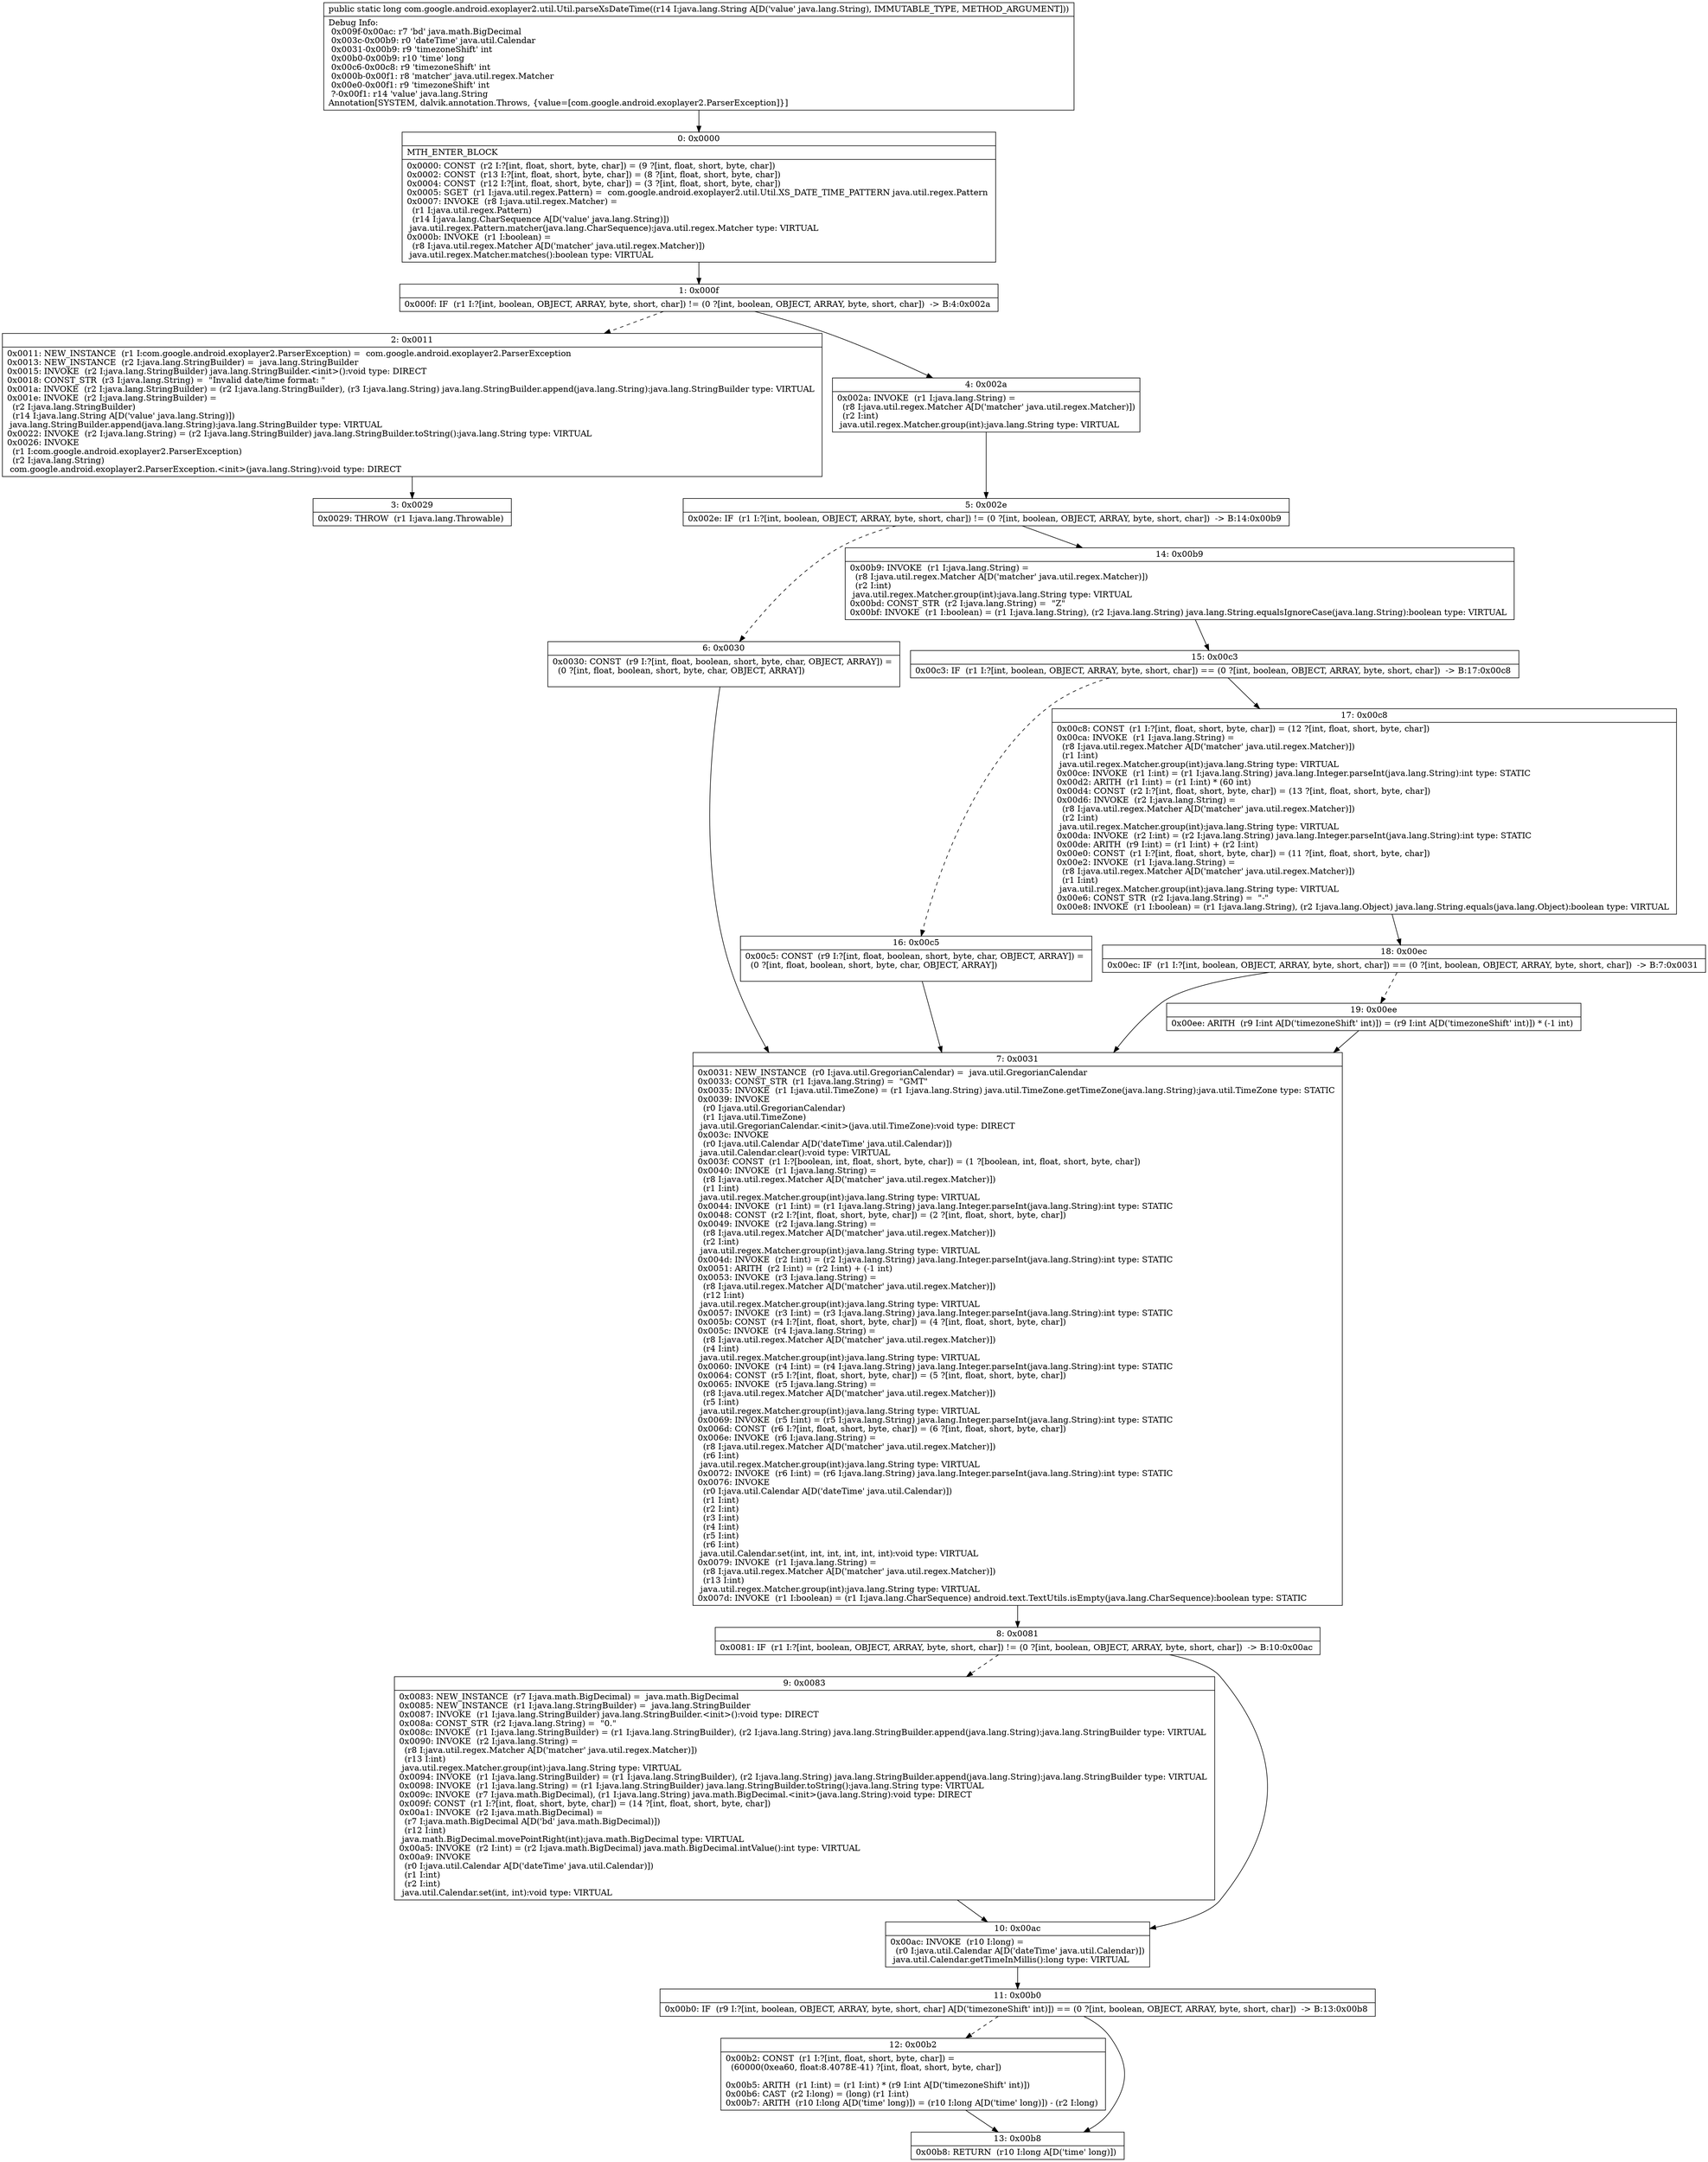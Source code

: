 digraph "CFG forcom.google.android.exoplayer2.util.Util.parseXsDateTime(Ljava\/lang\/String;)J" {
Node_0 [shape=record,label="{0\:\ 0x0000|MTH_ENTER_BLOCK\l|0x0000: CONST  (r2 I:?[int, float, short, byte, char]) = (9 ?[int, float, short, byte, char]) \l0x0002: CONST  (r13 I:?[int, float, short, byte, char]) = (8 ?[int, float, short, byte, char]) \l0x0004: CONST  (r12 I:?[int, float, short, byte, char]) = (3 ?[int, float, short, byte, char]) \l0x0005: SGET  (r1 I:java.util.regex.Pattern) =  com.google.android.exoplayer2.util.Util.XS_DATE_TIME_PATTERN java.util.regex.Pattern \l0x0007: INVOKE  (r8 I:java.util.regex.Matcher) = \l  (r1 I:java.util.regex.Pattern)\l  (r14 I:java.lang.CharSequence A[D('value' java.lang.String)])\l java.util.regex.Pattern.matcher(java.lang.CharSequence):java.util.regex.Matcher type: VIRTUAL \l0x000b: INVOKE  (r1 I:boolean) = \l  (r8 I:java.util.regex.Matcher A[D('matcher' java.util.regex.Matcher)])\l java.util.regex.Matcher.matches():boolean type: VIRTUAL \l}"];
Node_1 [shape=record,label="{1\:\ 0x000f|0x000f: IF  (r1 I:?[int, boolean, OBJECT, ARRAY, byte, short, char]) != (0 ?[int, boolean, OBJECT, ARRAY, byte, short, char])  \-\> B:4:0x002a \l}"];
Node_2 [shape=record,label="{2\:\ 0x0011|0x0011: NEW_INSTANCE  (r1 I:com.google.android.exoplayer2.ParserException) =  com.google.android.exoplayer2.ParserException \l0x0013: NEW_INSTANCE  (r2 I:java.lang.StringBuilder) =  java.lang.StringBuilder \l0x0015: INVOKE  (r2 I:java.lang.StringBuilder) java.lang.StringBuilder.\<init\>():void type: DIRECT \l0x0018: CONST_STR  (r3 I:java.lang.String) =  \"Invalid date\/time format: \" \l0x001a: INVOKE  (r2 I:java.lang.StringBuilder) = (r2 I:java.lang.StringBuilder), (r3 I:java.lang.String) java.lang.StringBuilder.append(java.lang.String):java.lang.StringBuilder type: VIRTUAL \l0x001e: INVOKE  (r2 I:java.lang.StringBuilder) = \l  (r2 I:java.lang.StringBuilder)\l  (r14 I:java.lang.String A[D('value' java.lang.String)])\l java.lang.StringBuilder.append(java.lang.String):java.lang.StringBuilder type: VIRTUAL \l0x0022: INVOKE  (r2 I:java.lang.String) = (r2 I:java.lang.StringBuilder) java.lang.StringBuilder.toString():java.lang.String type: VIRTUAL \l0x0026: INVOKE  \l  (r1 I:com.google.android.exoplayer2.ParserException)\l  (r2 I:java.lang.String)\l com.google.android.exoplayer2.ParserException.\<init\>(java.lang.String):void type: DIRECT \l}"];
Node_3 [shape=record,label="{3\:\ 0x0029|0x0029: THROW  (r1 I:java.lang.Throwable) \l}"];
Node_4 [shape=record,label="{4\:\ 0x002a|0x002a: INVOKE  (r1 I:java.lang.String) = \l  (r8 I:java.util.regex.Matcher A[D('matcher' java.util.regex.Matcher)])\l  (r2 I:int)\l java.util.regex.Matcher.group(int):java.lang.String type: VIRTUAL \l}"];
Node_5 [shape=record,label="{5\:\ 0x002e|0x002e: IF  (r1 I:?[int, boolean, OBJECT, ARRAY, byte, short, char]) != (0 ?[int, boolean, OBJECT, ARRAY, byte, short, char])  \-\> B:14:0x00b9 \l}"];
Node_6 [shape=record,label="{6\:\ 0x0030|0x0030: CONST  (r9 I:?[int, float, boolean, short, byte, char, OBJECT, ARRAY]) = \l  (0 ?[int, float, boolean, short, byte, char, OBJECT, ARRAY])\l \l}"];
Node_7 [shape=record,label="{7\:\ 0x0031|0x0031: NEW_INSTANCE  (r0 I:java.util.GregorianCalendar) =  java.util.GregorianCalendar \l0x0033: CONST_STR  (r1 I:java.lang.String) =  \"GMT\" \l0x0035: INVOKE  (r1 I:java.util.TimeZone) = (r1 I:java.lang.String) java.util.TimeZone.getTimeZone(java.lang.String):java.util.TimeZone type: STATIC \l0x0039: INVOKE  \l  (r0 I:java.util.GregorianCalendar)\l  (r1 I:java.util.TimeZone)\l java.util.GregorianCalendar.\<init\>(java.util.TimeZone):void type: DIRECT \l0x003c: INVOKE  \l  (r0 I:java.util.Calendar A[D('dateTime' java.util.Calendar)])\l java.util.Calendar.clear():void type: VIRTUAL \l0x003f: CONST  (r1 I:?[boolean, int, float, short, byte, char]) = (1 ?[boolean, int, float, short, byte, char]) \l0x0040: INVOKE  (r1 I:java.lang.String) = \l  (r8 I:java.util.regex.Matcher A[D('matcher' java.util.regex.Matcher)])\l  (r1 I:int)\l java.util.regex.Matcher.group(int):java.lang.String type: VIRTUAL \l0x0044: INVOKE  (r1 I:int) = (r1 I:java.lang.String) java.lang.Integer.parseInt(java.lang.String):int type: STATIC \l0x0048: CONST  (r2 I:?[int, float, short, byte, char]) = (2 ?[int, float, short, byte, char]) \l0x0049: INVOKE  (r2 I:java.lang.String) = \l  (r8 I:java.util.regex.Matcher A[D('matcher' java.util.regex.Matcher)])\l  (r2 I:int)\l java.util.regex.Matcher.group(int):java.lang.String type: VIRTUAL \l0x004d: INVOKE  (r2 I:int) = (r2 I:java.lang.String) java.lang.Integer.parseInt(java.lang.String):int type: STATIC \l0x0051: ARITH  (r2 I:int) = (r2 I:int) + (\-1 int) \l0x0053: INVOKE  (r3 I:java.lang.String) = \l  (r8 I:java.util.regex.Matcher A[D('matcher' java.util.regex.Matcher)])\l  (r12 I:int)\l java.util.regex.Matcher.group(int):java.lang.String type: VIRTUAL \l0x0057: INVOKE  (r3 I:int) = (r3 I:java.lang.String) java.lang.Integer.parseInt(java.lang.String):int type: STATIC \l0x005b: CONST  (r4 I:?[int, float, short, byte, char]) = (4 ?[int, float, short, byte, char]) \l0x005c: INVOKE  (r4 I:java.lang.String) = \l  (r8 I:java.util.regex.Matcher A[D('matcher' java.util.regex.Matcher)])\l  (r4 I:int)\l java.util.regex.Matcher.group(int):java.lang.String type: VIRTUAL \l0x0060: INVOKE  (r4 I:int) = (r4 I:java.lang.String) java.lang.Integer.parseInt(java.lang.String):int type: STATIC \l0x0064: CONST  (r5 I:?[int, float, short, byte, char]) = (5 ?[int, float, short, byte, char]) \l0x0065: INVOKE  (r5 I:java.lang.String) = \l  (r8 I:java.util.regex.Matcher A[D('matcher' java.util.regex.Matcher)])\l  (r5 I:int)\l java.util.regex.Matcher.group(int):java.lang.String type: VIRTUAL \l0x0069: INVOKE  (r5 I:int) = (r5 I:java.lang.String) java.lang.Integer.parseInt(java.lang.String):int type: STATIC \l0x006d: CONST  (r6 I:?[int, float, short, byte, char]) = (6 ?[int, float, short, byte, char]) \l0x006e: INVOKE  (r6 I:java.lang.String) = \l  (r8 I:java.util.regex.Matcher A[D('matcher' java.util.regex.Matcher)])\l  (r6 I:int)\l java.util.regex.Matcher.group(int):java.lang.String type: VIRTUAL \l0x0072: INVOKE  (r6 I:int) = (r6 I:java.lang.String) java.lang.Integer.parseInt(java.lang.String):int type: STATIC \l0x0076: INVOKE  \l  (r0 I:java.util.Calendar A[D('dateTime' java.util.Calendar)])\l  (r1 I:int)\l  (r2 I:int)\l  (r3 I:int)\l  (r4 I:int)\l  (r5 I:int)\l  (r6 I:int)\l java.util.Calendar.set(int, int, int, int, int, int):void type: VIRTUAL \l0x0079: INVOKE  (r1 I:java.lang.String) = \l  (r8 I:java.util.regex.Matcher A[D('matcher' java.util.regex.Matcher)])\l  (r13 I:int)\l java.util.regex.Matcher.group(int):java.lang.String type: VIRTUAL \l0x007d: INVOKE  (r1 I:boolean) = (r1 I:java.lang.CharSequence) android.text.TextUtils.isEmpty(java.lang.CharSequence):boolean type: STATIC \l}"];
Node_8 [shape=record,label="{8\:\ 0x0081|0x0081: IF  (r1 I:?[int, boolean, OBJECT, ARRAY, byte, short, char]) != (0 ?[int, boolean, OBJECT, ARRAY, byte, short, char])  \-\> B:10:0x00ac \l}"];
Node_9 [shape=record,label="{9\:\ 0x0083|0x0083: NEW_INSTANCE  (r7 I:java.math.BigDecimal) =  java.math.BigDecimal \l0x0085: NEW_INSTANCE  (r1 I:java.lang.StringBuilder) =  java.lang.StringBuilder \l0x0087: INVOKE  (r1 I:java.lang.StringBuilder) java.lang.StringBuilder.\<init\>():void type: DIRECT \l0x008a: CONST_STR  (r2 I:java.lang.String) =  \"0.\" \l0x008c: INVOKE  (r1 I:java.lang.StringBuilder) = (r1 I:java.lang.StringBuilder), (r2 I:java.lang.String) java.lang.StringBuilder.append(java.lang.String):java.lang.StringBuilder type: VIRTUAL \l0x0090: INVOKE  (r2 I:java.lang.String) = \l  (r8 I:java.util.regex.Matcher A[D('matcher' java.util.regex.Matcher)])\l  (r13 I:int)\l java.util.regex.Matcher.group(int):java.lang.String type: VIRTUAL \l0x0094: INVOKE  (r1 I:java.lang.StringBuilder) = (r1 I:java.lang.StringBuilder), (r2 I:java.lang.String) java.lang.StringBuilder.append(java.lang.String):java.lang.StringBuilder type: VIRTUAL \l0x0098: INVOKE  (r1 I:java.lang.String) = (r1 I:java.lang.StringBuilder) java.lang.StringBuilder.toString():java.lang.String type: VIRTUAL \l0x009c: INVOKE  (r7 I:java.math.BigDecimal), (r1 I:java.lang.String) java.math.BigDecimal.\<init\>(java.lang.String):void type: DIRECT \l0x009f: CONST  (r1 I:?[int, float, short, byte, char]) = (14 ?[int, float, short, byte, char]) \l0x00a1: INVOKE  (r2 I:java.math.BigDecimal) = \l  (r7 I:java.math.BigDecimal A[D('bd' java.math.BigDecimal)])\l  (r12 I:int)\l java.math.BigDecimal.movePointRight(int):java.math.BigDecimal type: VIRTUAL \l0x00a5: INVOKE  (r2 I:int) = (r2 I:java.math.BigDecimal) java.math.BigDecimal.intValue():int type: VIRTUAL \l0x00a9: INVOKE  \l  (r0 I:java.util.Calendar A[D('dateTime' java.util.Calendar)])\l  (r1 I:int)\l  (r2 I:int)\l java.util.Calendar.set(int, int):void type: VIRTUAL \l}"];
Node_10 [shape=record,label="{10\:\ 0x00ac|0x00ac: INVOKE  (r10 I:long) = \l  (r0 I:java.util.Calendar A[D('dateTime' java.util.Calendar)])\l java.util.Calendar.getTimeInMillis():long type: VIRTUAL \l}"];
Node_11 [shape=record,label="{11\:\ 0x00b0|0x00b0: IF  (r9 I:?[int, boolean, OBJECT, ARRAY, byte, short, char] A[D('timezoneShift' int)]) == (0 ?[int, boolean, OBJECT, ARRAY, byte, short, char])  \-\> B:13:0x00b8 \l}"];
Node_12 [shape=record,label="{12\:\ 0x00b2|0x00b2: CONST  (r1 I:?[int, float, short, byte, char]) = \l  (60000(0xea60, float:8.4078E\-41) ?[int, float, short, byte, char])\l \l0x00b5: ARITH  (r1 I:int) = (r1 I:int) * (r9 I:int A[D('timezoneShift' int)]) \l0x00b6: CAST  (r2 I:long) = (long) (r1 I:int) \l0x00b7: ARITH  (r10 I:long A[D('time' long)]) = (r10 I:long A[D('time' long)]) \- (r2 I:long) \l}"];
Node_13 [shape=record,label="{13\:\ 0x00b8|0x00b8: RETURN  (r10 I:long A[D('time' long)]) \l}"];
Node_14 [shape=record,label="{14\:\ 0x00b9|0x00b9: INVOKE  (r1 I:java.lang.String) = \l  (r8 I:java.util.regex.Matcher A[D('matcher' java.util.regex.Matcher)])\l  (r2 I:int)\l java.util.regex.Matcher.group(int):java.lang.String type: VIRTUAL \l0x00bd: CONST_STR  (r2 I:java.lang.String) =  \"Z\" \l0x00bf: INVOKE  (r1 I:boolean) = (r1 I:java.lang.String), (r2 I:java.lang.String) java.lang.String.equalsIgnoreCase(java.lang.String):boolean type: VIRTUAL \l}"];
Node_15 [shape=record,label="{15\:\ 0x00c3|0x00c3: IF  (r1 I:?[int, boolean, OBJECT, ARRAY, byte, short, char]) == (0 ?[int, boolean, OBJECT, ARRAY, byte, short, char])  \-\> B:17:0x00c8 \l}"];
Node_16 [shape=record,label="{16\:\ 0x00c5|0x00c5: CONST  (r9 I:?[int, float, boolean, short, byte, char, OBJECT, ARRAY]) = \l  (0 ?[int, float, boolean, short, byte, char, OBJECT, ARRAY])\l \l}"];
Node_17 [shape=record,label="{17\:\ 0x00c8|0x00c8: CONST  (r1 I:?[int, float, short, byte, char]) = (12 ?[int, float, short, byte, char]) \l0x00ca: INVOKE  (r1 I:java.lang.String) = \l  (r8 I:java.util.regex.Matcher A[D('matcher' java.util.regex.Matcher)])\l  (r1 I:int)\l java.util.regex.Matcher.group(int):java.lang.String type: VIRTUAL \l0x00ce: INVOKE  (r1 I:int) = (r1 I:java.lang.String) java.lang.Integer.parseInt(java.lang.String):int type: STATIC \l0x00d2: ARITH  (r1 I:int) = (r1 I:int) * (60 int) \l0x00d4: CONST  (r2 I:?[int, float, short, byte, char]) = (13 ?[int, float, short, byte, char]) \l0x00d6: INVOKE  (r2 I:java.lang.String) = \l  (r8 I:java.util.regex.Matcher A[D('matcher' java.util.regex.Matcher)])\l  (r2 I:int)\l java.util.regex.Matcher.group(int):java.lang.String type: VIRTUAL \l0x00da: INVOKE  (r2 I:int) = (r2 I:java.lang.String) java.lang.Integer.parseInt(java.lang.String):int type: STATIC \l0x00de: ARITH  (r9 I:int) = (r1 I:int) + (r2 I:int) \l0x00e0: CONST  (r1 I:?[int, float, short, byte, char]) = (11 ?[int, float, short, byte, char]) \l0x00e2: INVOKE  (r1 I:java.lang.String) = \l  (r8 I:java.util.regex.Matcher A[D('matcher' java.util.regex.Matcher)])\l  (r1 I:int)\l java.util.regex.Matcher.group(int):java.lang.String type: VIRTUAL \l0x00e6: CONST_STR  (r2 I:java.lang.String) =  \"\-\" \l0x00e8: INVOKE  (r1 I:boolean) = (r1 I:java.lang.String), (r2 I:java.lang.Object) java.lang.String.equals(java.lang.Object):boolean type: VIRTUAL \l}"];
Node_18 [shape=record,label="{18\:\ 0x00ec|0x00ec: IF  (r1 I:?[int, boolean, OBJECT, ARRAY, byte, short, char]) == (0 ?[int, boolean, OBJECT, ARRAY, byte, short, char])  \-\> B:7:0x0031 \l}"];
Node_19 [shape=record,label="{19\:\ 0x00ee|0x00ee: ARITH  (r9 I:int A[D('timezoneShift' int)]) = (r9 I:int A[D('timezoneShift' int)]) * (\-1 int) \l}"];
MethodNode[shape=record,label="{public static long com.google.android.exoplayer2.util.Util.parseXsDateTime((r14 I:java.lang.String A[D('value' java.lang.String), IMMUTABLE_TYPE, METHOD_ARGUMENT]))  | Debug Info:\l  0x009f\-0x00ac: r7 'bd' java.math.BigDecimal\l  0x003c\-0x00b9: r0 'dateTime' java.util.Calendar\l  0x0031\-0x00b9: r9 'timezoneShift' int\l  0x00b0\-0x00b9: r10 'time' long\l  0x00c6\-0x00c8: r9 'timezoneShift' int\l  0x000b\-0x00f1: r8 'matcher' java.util.regex.Matcher\l  0x00e0\-0x00f1: r9 'timezoneShift' int\l  ?\-0x00f1: r14 'value' java.lang.String\lAnnotation[SYSTEM, dalvik.annotation.Throws, \{value=[com.google.android.exoplayer2.ParserException]\}]\l}"];
MethodNode -> Node_0;
Node_0 -> Node_1;
Node_1 -> Node_2[style=dashed];
Node_1 -> Node_4;
Node_2 -> Node_3;
Node_4 -> Node_5;
Node_5 -> Node_6[style=dashed];
Node_5 -> Node_14;
Node_6 -> Node_7;
Node_7 -> Node_8;
Node_8 -> Node_9[style=dashed];
Node_8 -> Node_10;
Node_9 -> Node_10;
Node_10 -> Node_11;
Node_11 -> Node_12[style=dashed];
Node_11 -> Node_13;
Node_12 -> Node_13;
Node_14 -> Node_15;
Node_15 -> Node_16[style=dashed];
Node_15 -> Node_17;
Node_16 -> Node_7;
Node_17 -> Node_18;
Node_18 -> Node_7;
Node_18 -> Node_19[style=dashed];
Node_19 -> Node_7;
}

